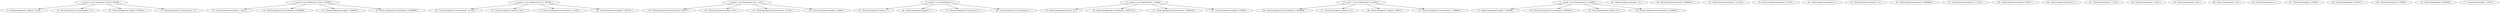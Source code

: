 digraph G {
"4 : point1 = new PolarPoint(1.4142, 0.785398, )"
"4 : point1 = new PolarPoint(1.4142, 0.785398, )" -> "31 : Check.check(point1.radius(), 1.4142, )"
"4 : point1 = new PolarPoint(1.4142, 0.785398, )" -> "22 : Check.check(point1.yCoordinate(), 1.0, )"
"4 : point1 = new PolarPoint(1.4142, 0.785398, )" -> "40 : Check.check(point1.angle(), 0.785398, )"
"4 : point1 = new PolarPoint(1.4142, 0.785398, )" -> "13 : Check.check(point1.xCoordinate(), 1.0, )"
"5 : point2 = new PolarPoint(-1.4142, 0.785398, )"
"5 : point2 = new PolarPoint(-1.4142, 0.785398, )" -> "32 : Check.check(point2.radius(), 1.4142, )"
"5 : point2 = new PolarPoint(-1.4142, 0.785398, )" -> "14 : Check.check(point2.xCoordinate(), 0.9999906, )"
"5 : point2 = new PolarPoint(-1.4142, 0.785398, )" -> "41 : Check.check(point2.angle(), 3.9269907, )"
"5 : point2 = new PolarPoint(-1.4142, 0.785398, )" -> "23 : Check.check(point2.yCoordinate(), 0.9999902, )"
"6 : point3 = new PolarPoint(18.6, -0.785398, )"
"6 : point3 = new PolarPoint(18.6, -0.785398, )" -> "24 : Check.check(point3.yCoordinate(), 13.1522, )"
"6 : point3 = new PolarPoint(18.6, -0.785398, )" -> "33 : Check.check(point3.radius(), 18.6, )"
"6 : point3 = new PolarPoint(18.6, -0.785398, )" -> "15 : Check.check(point3.xCoordinate(), 13.1522, )"
"6 : point3 = new PolarPoint(18.6, -0.785398, )" -> "42 : Check.check(point3.angle(), 5.497787, )"
"7 : point4 = new PolarPoint(-18.6, -1.0471, )"
"7 : point4 = new PolarPoint(-18.6, -1.0471, )" -> "16 : Check.check(point4.xCoordinate(), 9.30157, )"
"7 : point4 = new PolarPoint(-18.6, -1.0471, )" -> "34 : Check.check(point4.radius(), 18.6, )"
"7 : point4 = new PolarPoint(-18.6, -1.0471, )" -> "25 : Check.check(point4.yCoordinate(), 16.1072, )"
"7 : point4 = new PolarPoint(-18.6, -1.0471, )" -> "43 : Check.check(point4.angle(), 2.09449, )"
"8 : point5 = new PolarPoint(0, 0, )"
"8 : point5 = new PolarPoint(0, 0, )" -> "35 : Check.check(point5.radius(), 0, )"
"8 : point5 = new PolarPoint(0, 0, )" -> "44 : Check.check(point5.angle(), 0, )"
"8 : point5 = new PolarPoint(0, 0, )" -> "17 : Check.check(point5.xCoordinate(), 0, )"
"8 : point5 = new PolarPoint(0, 0, )" -> "26 : Check.check(point5.yCoordinate(), 0, )"
"9 : point6 = new PolarPoint(5.6, 2.35629, )"
"9 : point6 = new PolarPoint(5.6, 2.35629, )" -> "36 : Check.check(point6.radius(), 5.6, )"
"9 : point6 = new PolarPoint(5.6, 2.35629, )" -> "18 : Check.check(point6.xCoordinate(), 3.9601774, )"
"9 : point6 = new PolarPoint(5.6, 2.35629, )" -> "27 : Check.check(point6.yCoordinate(), 3.9594183, )"
"9 : point6 = new PolarPoint(5.6, 2.35629, )" -> "45 : Check.check(point6.angle(), 2.35629, )"
"10 : point7 = new PolarPoint(3.5, 4.18879, )"
"10 : point7 = new PolarPoint(3.5, 4.18879, )" -> "28 : Check.check(point7.yCoordinate(), 3.0310898, )"
"10 : point7 = new PolarPoint(3.5, 4.18879, )" -> "37 : Check.check(point7.radius(), 3.5, )"
"10 : point7 = new PolarPoint(3.5, 4.18879, )" -> "46 : Check.check(point7.angle(), 4.18879, )"
"10 : point7 = new PolarPoint(3.5, 4.18879, )" -> "19 : Check.check(point7.xCoordinate(), 1.7499995, )"
"11 : point8 = new PolarPoint(6.3, 5.235988, )"
"11 : point8 = new PolarPoint(6.3, 5.235988, )" -> "47 : Check.check(point8.angle(), 5.235988, )"
"11 : point8 = new PolarPoint(6.3, 5.235988, )" -> "29 : Check.check(point8.yCoordinate(), 5.4559593, )"
"11 : point8 = new PolarPoint(6.3, 5.235988, )" -> "38 : Check.check(point8.radius(), 6.3, )"
"11 : point8 = new PolarPoint(6.3, 5.235988, )" -> "20 : Check.check(point8.xCoordinate(), 3.1500032, )"
"13 : Check.check(point1.xCoordinate(), 1.0, )"
"14 : Check.check(point2.xCoordinate(), 0.9999906, )"
"15 : Check.check(point3.xCoordinate(), 13.1522, )"
"16 : Check.check(point4.xCoordinate(), 9.30157, )"
"17 : Check.check(point5.xCoordinate(), 0, )"
"18 : Check.check(point6.xCoordinate(), 3.9601774, )"
"19 : Check.check(point7.xCoordinate(), 1.7499995, )"
"20 : Check.check(point8.xCoordinate(), 3.1500032, )"
"22 : Check.check(point1.yCoordinate(), 1.0, )"
"23 : Check.check(point2.yCoordinate(), 0.9999902, )"
"24 : Check.check(point3.yCoordinate(), 13.1522, )"
"25 : Check.check(point4.yCoordinate(), 16.1072, )"
"26 : Check.check(point5.yCoordinate(), 0, )"
"27 : Check.check(point6.yCoordinate(), 3.9594183, )"
"28 : Check.check(point7.yCoordinate(), 3.0310898, )"
"29 : Check.check(point8.yCoordinate(), 5.4559593, )"
"31 : Check.check(point1.radius(), 1.4142, )"
"32 : Check.check(point2.radius(), 1.4142, )"
"33 : Check.check(point3.radius(), 18.6, )"
"34 : Check.check(point4.radius(), 18.6, )"
"35 : Check.check(point5.radius(), 0, )"
"36 : Check.check(point6.radius(), 5.6, )"
"37 : Check.check(point7.radius(), 3.5, )"
"38 : Check.check(point8.radius(), 6.3, )"
"40 : Check.check(point1.angle(), 0.785398, )"
"41 : Check.check(point2.angle(), 3.9269907, )"
"42 : Check.check(point3.angle(), 5.497787, )"
"43 : Check.check(point4.angle(), 2.09449, )"
"44 : Check.check(point5.angle(), 0, )"
"45 : Check.check(point6.angle(), 2.35629, )"
"46 : Check.check(point7.angle(), 4.18879, )"
"47 : Check.check(point8.angle(), 5.235988, )"
"49 : Check.check(xCoordinate(), 1.0, )"
"50 : Check.check(xCoordinate(), 0.9999902, )"
"51 : Check.check(xCoordinate(), 13.1522, )"
"52 : Check.check(xCoordinate(), 16.1072, )"
"53 : Check.check(xCoordinate(), 0, )"
"55 : Check.check(yCoordinate(), 1.0, )"
"56 : Check.check(yCoordinate(), 0.9999906, )"
"57 : Check.check(yCoordinate(), 13.1521, )"
"58 : Check.check(yCoordinate(), 9.30157, )"
"59 : Check.check(yCoordinate(), 0, )"
"61 : Check.check(radius(), 1.4142, )"
"62 : Check.check(radius(), 1.4142, )"
"63 : Check.check(radius(), 18.6, )"
"64 : Check.check(radius(), 18.6, )"
"65 : Check.check(radius(), 0, )"
"67 : Check.check(angle(), 2.35619, )"
"68 : Check.check(angle(), 5.497787, )"
"69 : Check.check(angle(), 0.785398, )"
"70 : Check.check(angle(), 3.665288, )"
"71 : Check.check(angle(), 1.57075, )"
}